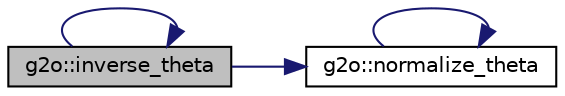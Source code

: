 digraph "g2o::inverse_theta"
{
  edge [fontname="Helvetica",fontsize="10",labelfontname="Helvetica",labelfontsize="10"];
  node [fontname="Helvetica",fontsize="10",shape=record];
  rankdir="LR";
  Node18 [label="g2o::inverse_theta",height=0.2,width=0.4,color="black", fillcolor="grey75", style="filled", fontcolor="black"];
  Node18 -> Node18 [color="midnightblue",fontsize="10",style="solid",fontname="Helvetica"];
  Node18 -> Node19 [color="midnightblue",fontsize="10",style="solid",fontname="Helvetica"];
  Node19 [label="g2o::normalize_theta",height=0.2,width=0.4,color="black", fillcolor="white", style="filled",URL="$misc_8h.html#a9f036eb4c147ddf174aa56fa031f3867"];
  Node19 -> Node19 [color="midnightblue",fontsize="10",style="solid",fontname="Helvetica"];
}
